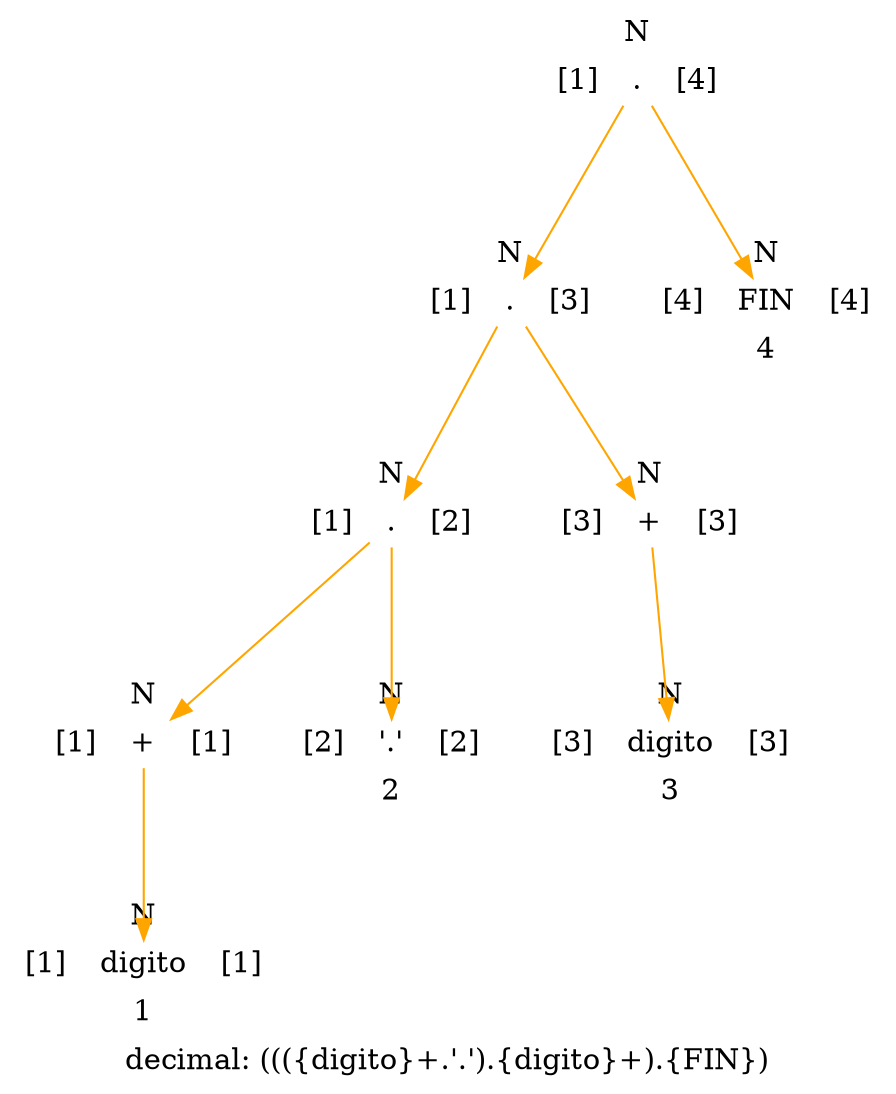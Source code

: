 digraph structs {
    node [shape=record];
    label = "decimal: ((({digito}+.'.').{digito}+).{FIN})";
    Nodo9 [label="{ N |{[1]|<here> . |[4]}| }" color="white"];
    Nodo7 [label="{ N |{[1]|<here> . |[3]}| }" color="white"];
    Nodo4 [label="{ N |{[1]|<here> . |[2]}| }" color="white"];
    Nodo2 [label="{ N |{[1]|<here> + |[1]}| }" color="white"];
    Nodo1 [label="{ N |{[1]|<here> digito |[1]}| 1}" color="white"];
    Nodo3 [label="{ N |{[2]|<here> '.' |[2]}| 2}" color="white"];
    Nodo6 [label="{ N |{[3]|<here> + |[3]}| }" color="white"];
    Nodo5 [label="{ N |{[3]|<here> digito |[3]}| 3}" color="white"];
    Nodo8 [label="{ N |{[4]|<here> FIN |[4]}| 4}" color="white"];
    Nodo9:here -> Nodo7:here [color="orange"];
    Nodo9:here -> Nodo8:here [color="orange"];
    Nodo7:here -> Nodo4:here [color="orange"];
    Nodo7:here -> Nodo6:here [color="orange"];
    Nodo4:here -> Nodo2:here [color="orange"];
    Nodo4:here -> Nodo3:here [color="orange"];
    Nodo2:here -> Nodo1:here [color="orange"];
    Nodo6:here -> Nodo5:here [color="orange"];
}